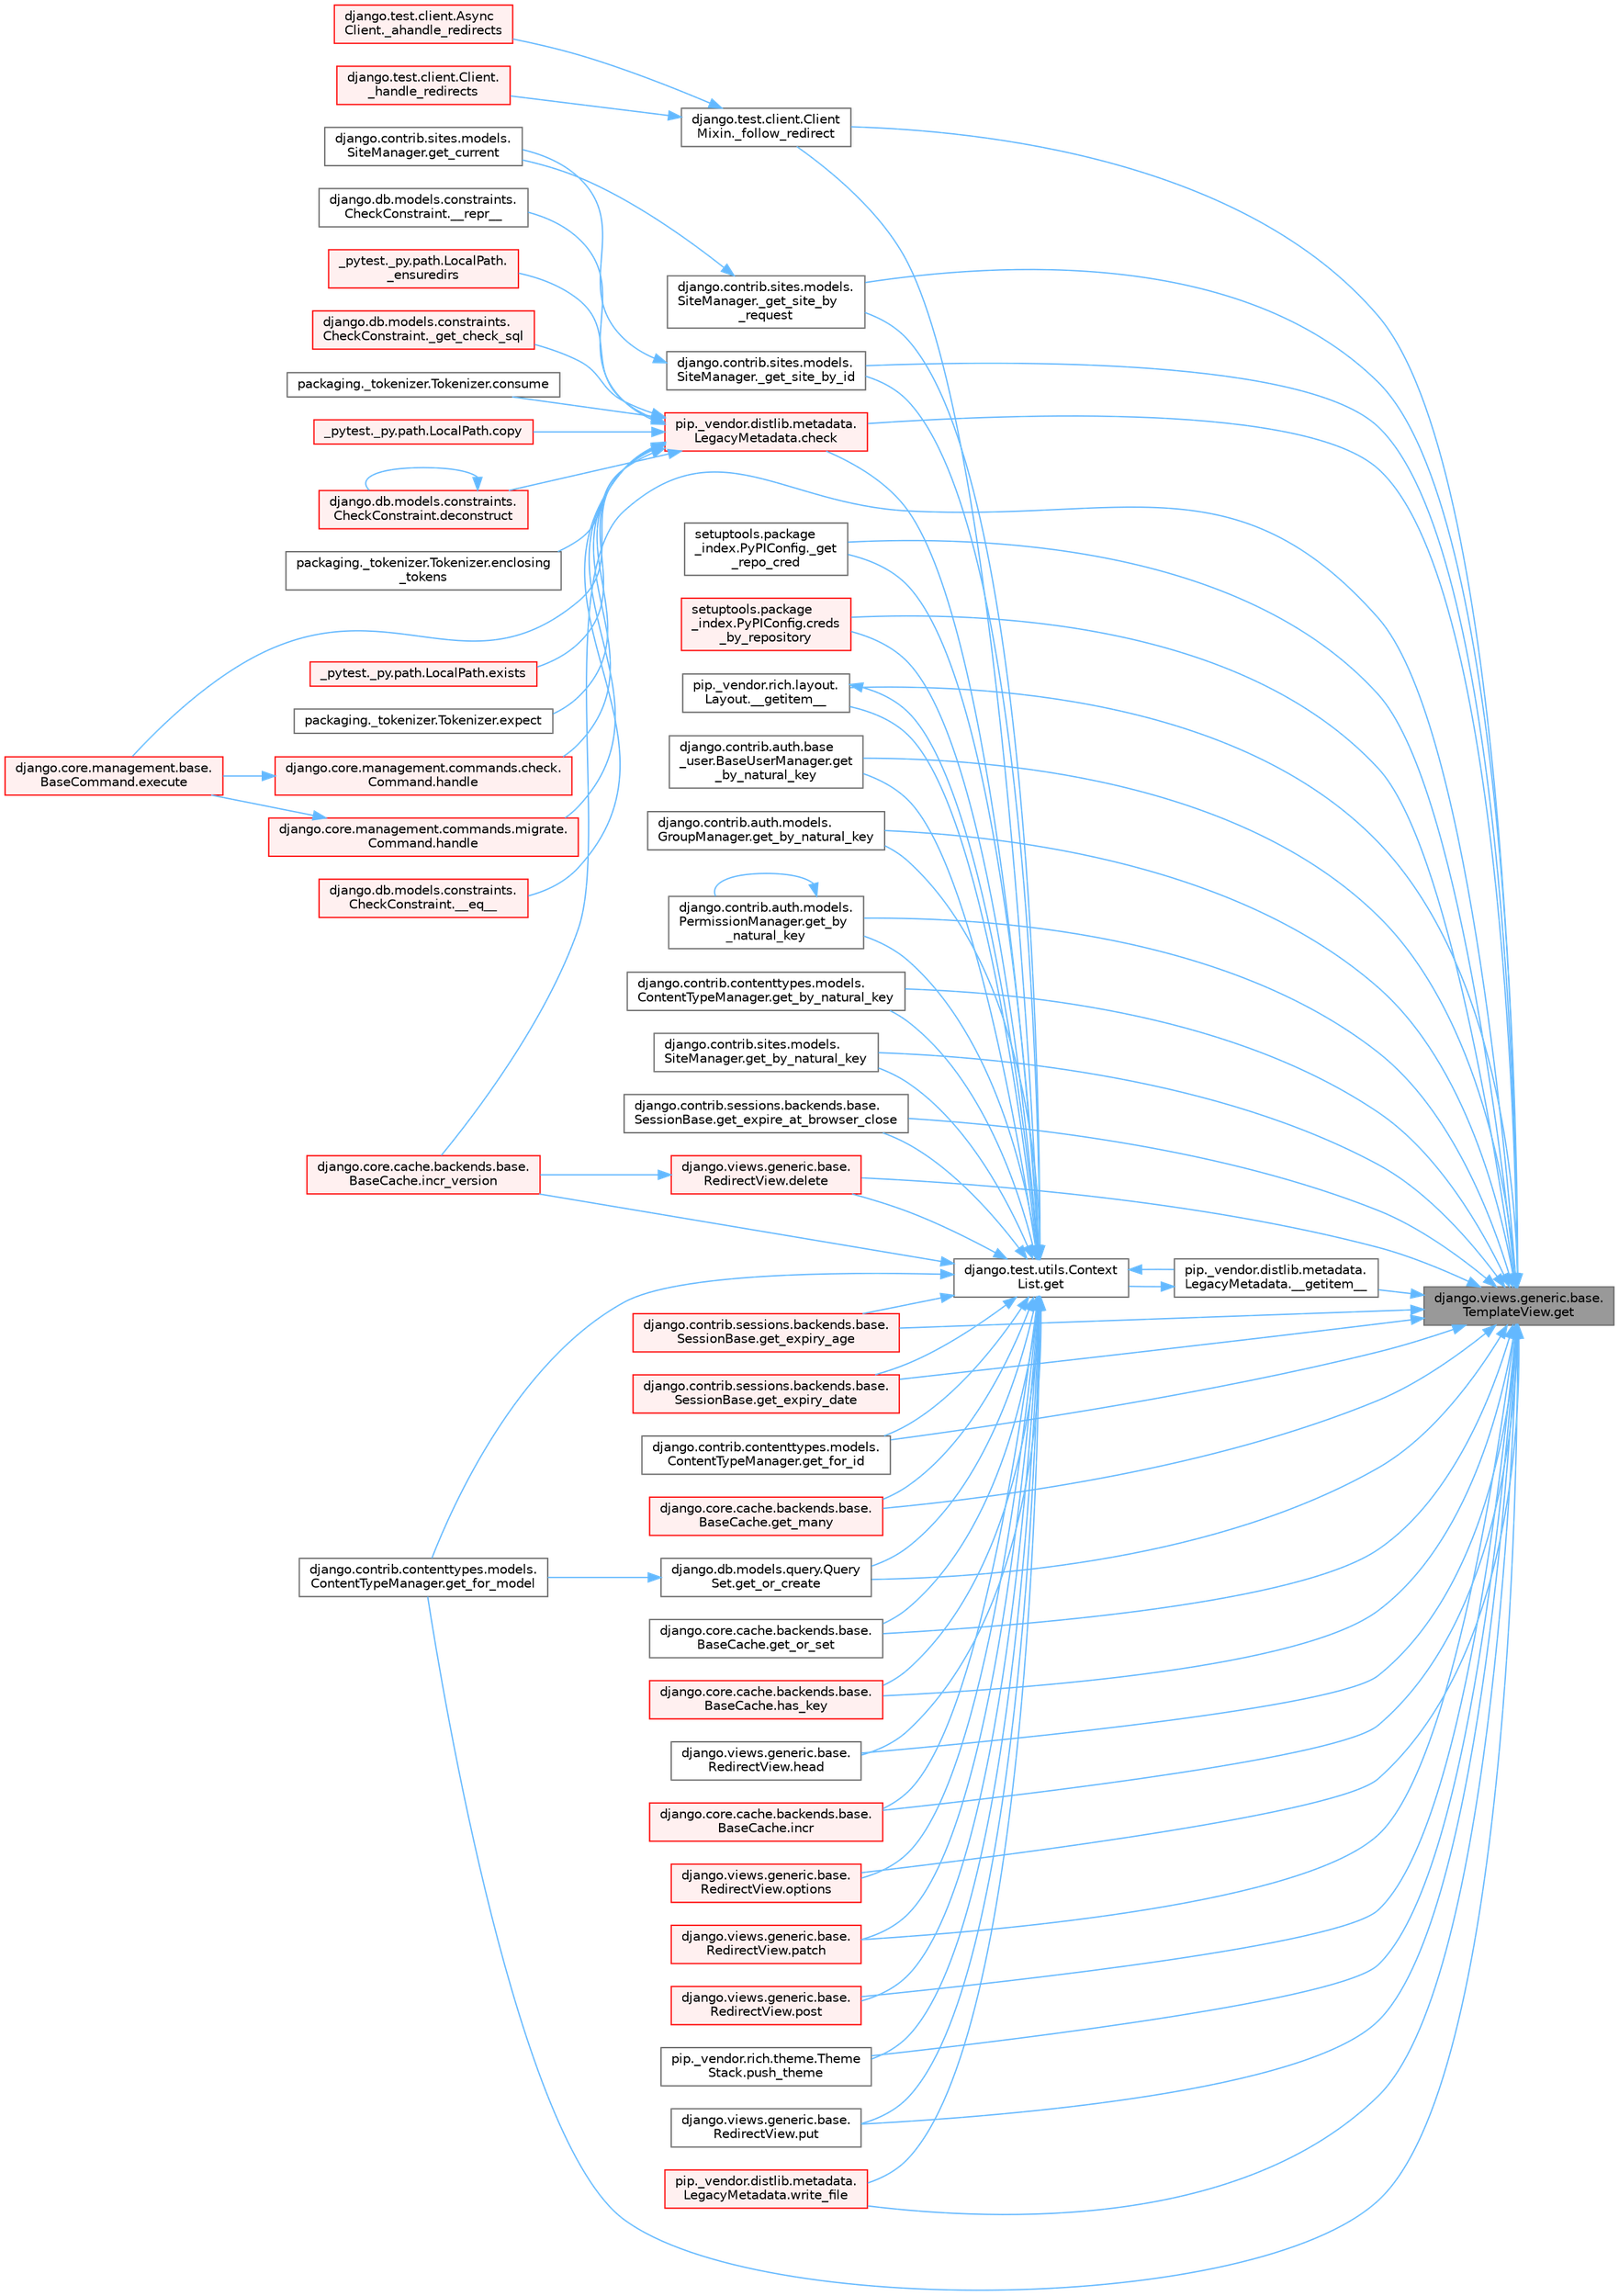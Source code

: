 digraph "django.views.generic.base.TemplateView.get"
{
 // LATEX_PDF_SIZE
  bgcolor="transparent";
  edge [fontname=Helvetica,fontsize=10,labelfontname=Helvetica,labelfontsize=10];
  node [fontname=Helvetica,fontsize=10,shape=box,height=0.2,width=0.4];
  rankdir="RL";
  Node1 [id="Node000001",label="django.views.generic.base.\lTemplateView.get",height=0.2,width=0.4,color="gray40", fillcolor="grey60", style="filled", fontcolor="black",tooltip=" "];
  Node1 -> Node2 [id="edge1_Node000001_Node000002",dir="back",color="steelblue1",style="solid",tooltip=" "];
  Node2 [id="Node000002",label="pip._vendor.distlib.metadata.\lLegacyMetadata.__getitem__",height=0.2,width=0.4,color="grey40", fillcolor="white", style="filled",URL="$classpip_1_1__vendor_1_1distlib_1_1metadata_1_1_legacy_metadata.html#a4bbfa90e12a85ff919edb328c979731c",tooltip=" "];
  Node2 -> Node3 [id="edge2_Node000002_Node000003",dir="back",color="steelblue1",style="solid",tooltip=" "];
  Node3 [id="Node000003",label="django.test.utils.Context\lList.get",height=0.2,width=0.4,color="grey40", fillcolor="white", style="filled",URL="$classdjango_1_1test_1_1utils_1_1_context_list.html#a1797663a8ac92f44dcb9ad281a896842",tooltip=" "];
  Node3 -> Node2 [id="edge3_Node000003_Node000002",dir="back",color="steelblue1",style="solid",tooltip=" "];
  Node3 -> Node4 [id="edge4_Node000003_Node000004",dir="back",color="steelblue1",style="solid",tooltip=" "];
  Node4 [id="Node000004",label="pip._vendor.rich.layout.\lLayout.__getitem__",height=0.2,width=0.4,color="grey40", fillcolor="white", style="filled",URL="$classpip_1_1__vendor_1_1rich_1_1layout_1_1_layout.html#add0ab2d771b738c1d8f491d5fc922238",tooltip=" "];
  Node4 -> Node3 [id="edge5_Node000004_Node000003",dir="back",color="steelblue1",style="solid",tooltip=" "];
  Node3 -> Node5 [id="edge6_Node000003_Node000005",dir="back",color="steelblue1",style="solid",tooltip=" "];
  Node5 [id="Node000005",label="django.test.client.Client\lMixin._follow_redirect",height=0.2,width=0.4,color="grey40", fillcolor="white", style="filled",URL="$classdjango_1_1test_1_1client_1_1_client_mixin.html#a8ef9c674c0e06268a84a19666287c660",tooltip=" "];
  Node5 -> Node6 [id="edge7_Node000005_Node000006",dir="back",color="steelblue1",style="solid",tooltip=" "];
  Node6 [id="Node000006",label="django.test.client.Async\lClient._ahandle_redirects",height=0.2,width=0.4,color="red", fillcolor="#FFF0F0", style="filled",URL="$classdjango_1_1test_1_1client_1_1_async_client.html#a8740fe0dc39e7fe74e515be78449ee76",tooltip=" "];
  Node5 -> Node3169 [id="edge8_Node000005_Node003169",dir="back",color="steelblue1",style="solid",tooltip=" "];
  Node3169 [id="Node003169",label="django.test.client.Client.\l_handle_redirects",height=0.2,width=0.4,color="red", fillcolor="#FFF0F0", style="filled",URL="$classdjango_1_1test_1_1client_1_1_client.html#a234b328f33c374ad181aa49c6515d469",tooltip=" "];
  Node3 -> Node1784 [id="edge9_Node000003_Node001784",dir="back",color="steelblue1",style="solid",tooltip=" "];
  Node1784 [id="Node001784",label="setuptools.package\l_index.PyPIConfig._get\l_repo_cred",height=0.2,width=0.4,color="grey40", fillcolor="white", style="filled",URL="$classsetuptools_1_1package__index_1_1_py_p_i_config.html#ae131b3373b6208486cc5f156eaa7265a",tooltip=" "];
  Node3 -> Node1785 [id="edge10_Node000003_Node001785",dir="back",color="steelblue1",style="solid",tooltip=" "];
  Node1785 [id="Node001785",label="django.contrib.sites.models.\lSiteManager._get_site_by_id",height=0.2,width=0.4,color="grey40", fillcolor="white", style="filled",URL="$classdjango_1_1contrib_1_1sites_1_1models_1_1_site_manager.html#aa2caa86610079c1d43d51ecd4eeffdfd",tooltip=" "];
  Node1785 -> Node1786 [id="edge11_Node001785_Node001786",dir="back",color="steelblue1",style="solid",tooltip=" "];
  Node1786 [id="Node001786",label="django.contrib.sites.models.\lSiteManager.get_current",height=0.2,width=0.4,color="grey40", fillcolor="white", style="filled",URL="$classdjango_1_1contrib_1_1sites_1_1models_1_1_site_manager.html#ac155c05735cdabcfa6cbe4ee00482659",tooltip=" "];
  Node3 -> Node1787 [id="edge12_Node000003_Node001787",dir="back",color="steelblue1",style="solid",tooltip=" "];
  Node1787 [id="Node001787",label="django.contrib.sites.models.\lSiteManager._get_site_by\l_request",height=0.2,width=0.4,color="grey40", fillcolor="white", style="filled",URL="$classdjango_1_1contrib_1_1sites_1_1models_1_1_site_manager.html#afe4ac1f1603e7bc2e95bd348c30e9d81",tooltip=" "];
  Node1787 -> Node1786 [id="edge13_Node001787_Node001786",dir="back",color="steelblue1",style="solid",tooltip=" "];
  Node3 -> Node1788 [id="edge14_Node000003_Node001788",dir="back",color="steelblue1",style="solid",tooltip=" "];
  Node1788 [id="Node001788",label="pip._vendor.distlib.metadata.\lLegacyMetadata.check",height=0.2,width=0.4,color="red", fillcolor="#FFF0F0", style="filled",URL="$classpip_1_1__vendor_1_1distlib_1_1metadata_1_1_legacy_metadata.html#a9f3d75961911af2473c8092d354b3d85",tooltip=" "];
  Node1788 -> Node752 [id="edge15_Node001788_Node000752",dir="back",color="steelblue1",style="solid",tooltip=" "];
  Node752 [id="Node000752",label="django.db.models.constraints.\lCheckConstraint.__eq__",height=0.2,width=0.4,color="red", fillcolor="#FFF0F0", style="filled",URL="$classdjango_1_1db_1_1models_1_1constraints_1_1_check_constraint.html#a55875a553e53009967129f8b8a269475",tooltip=" "];
  Node1788 -> Node753 [id="edge16_Node001788_Node000753",dir="back",color="steelblue1",style="solid",tooltip=" "];
  Node753 [id="Node000753",label="django.db.models.constraints.\lCheckConstraint.__repr__",height=0.2,width=0.4,color="grey40", fillcolor="white", style="filled",URL="$classdjango_1_1db_1_1models_1_1constraints_1_1_check_constraint.html#a5ee1e990e7235f77706fa7da45651b5f",tooltip=" "];
  Node1788 -> Node754 [id="edge17_Node001788_Node000754",dir="back",color="steelblue1",style="solid",tooltip=" "];
  Node754 [id="Node000754",label="_pytest._py.path.LocalPath.\l_ensuredirs",height=0.2,width=0.4,color="red", fillcolor="#FFF0F0", style="filled",URL="$class__pytest_1_1__py_1_1path_1_1_local_path.html#a0fa56f7616aa9008fbda709b5bd46302",tooltip=" "];
  Node1788 -> Node927 [id="edge18_Node001788_Node000927",dir="back",color="steelblue1",style="solid",tooltip=" "];
  Node927 [id="Node000927",label="django.db.models.constraints.\lCheckConstraint._get_check_sql",height=0.2,width=0.4,color="red", fillcolor="#FFF0F0", style="filled",URL="$classdjango_1_1db_1_1models_1_1constraints_1_1_check_constraint.html#ab552e7a1f32342445fc3de884f6602fa",tooltip=" "];
  Node1788 -> Node740 [id="edge19_Node001788_Node000740",dir="back",color="steelblue1",style="solid",tooltip=" "];
  Node740 [id="Node000740",label="packaging._tokenizer.Tokenizer.consume",height=0.2,width=0.4,color="grey40", fillcolor="white", style="filled",URL="$classpackaging_1_1__tokenizer_1_1_tokenizer.html#aff74eaccaae690982aaaba5cb9a4d051",tooltip=" "];
  Node1788 -> Node542 [id="edge20_Node001788_Node000542",dir="back",color="steelblue1",style="solid",tooltip=" "];
  Node542 [id="Node000542",label="_pytest._py.path.LocalPath.copy",height=0.2,width=0.4,color="red", fillcolor="#FFF0F0", style="filled",URL="$class__pytest_1_1__py_1_1path_1_1_local_path.html#a9eeecae0b90a7147e6bf23d6ea8fc6c0",tooltip=" "];
  Node1788 -> Node930 [id="edge21_Node001788_Node000930",dir="back",color="steelblue1",style="solid",tooltip=" "];
  Node930 [id="Node000930",label="django.db.models.constraints.\lCheckConstraint.deconstruct",height=0.2,width=0.4,color="red", fillcolor="#FFF0F0", style="filled",URL="$classdjango_1_1db_1_1models_1_1constraints_1_1_check_constraint.html#ac92574d84d50d54d9cffa5abb756b970",tooltip=" "];
  Node930 -> Node930 [id="edge22_Node000930_Node000930",dir="back",color="steelblue1",style="solid",tooltip=" "];
  Node1788 -> Node781 [id="edge23_Node001788_Node000781",dir="back",color="steelblue1",style="solid",tooltip=" "];
  Node781 [id="Node000781",label="packaging._tokenizer.Tokenizer.enclosing\l_tokens",height=0.2,width=0.4,color="grey40", fillcolor="white", style="filled",URL="$classpackaging_1_1__tokenizer_1_1_tokenizer.html#a27f8cfa7a5ed91e0cba1923b9b18da3d",tooltip=" "];
  Node1788 -> Node931 [id="edge24_Node001788_Node000931",dir="back",color="steelblue1",style="solid",tooltip=" "];
  Node931 [id="Node000931",label="django.core.management.base.\lBaseCommand.execute",height=0.2,width=0.4,color="red", fillcolor="#FFF0F0", style="filled",URL="$classdjango_1_1core_1_1management_1_1base_1_1_base_command.html#a5621c1fb51be6a2deff6777d90c25ee0",tooltip=" "];
  Node1788 -> Node932 [id="edge25_Node001788_Node000932",dir="back",color="steelblue1",style="solid",tooltip=" "];
  Node932 [id="Node000932",label="_pytest._py.path.LocalPath.exists",height=0.2,width=0.4,color="red", fillcolor="#FFF0F0", style="filled",URL="$class__pytest_1_1__py_1_1path_1_1_local_path.html#a3fbaec6b6f93562fa73a23530e92d148",tooltip=" "];
  Node1788 -> Node782 [id="edge26_Node001788_Node000782",dir="back",color="steelblue1",style="solid",tooltip=" "];
  Node782 [id="Node000782",label="packaging._tokenizer.Tokenizer.expect",height=0.2,width=0.4,color="grey40", fillcolor="white", style="filled",URL="$classpackaging_1_1__tokenizer_1_1_tokenizer.html#a151b21b99f387eddd422cd0dcf2064dd",tooltip=" "];
  Node1788 -> Node933 [id="edge27_Node001788_Node000933",dir="back",color="steelblue1",style="solid",tooltip=" "];
  Node933 [id="Node000933",label="django.core.management.commands.check.\lCommand.handle",height=0.2,width=0.4,color="red", fillcolor="#FFF0F0", style="filled",URL="$classdjango_1_1core_1_1management_1_1commands_1_1check_1_1_command.html#a4170f8ebcb94254dfffabf874e7c8a37",tooltip=" "];
  Node933 -> Node931 [id="edge28_Node000933_Node000931",dir="back",color="steelblue1",style="solid",tooltip=" "];
  Node1788 -> Node1063 [id="edge29_Node001788_Node001063",dir="back",color="steelblue1",style="solid",tooltip=" "];
  Node1063 [id="Node001063",label="django.core.management.commands.migrate.\lCommand.handle",height=0.2,width=0.4,color="red", fillcolor="#FFF0F0", style="filled",URL="$classdjango_1_1core_1_1management_1_1commands_1_1migrate_1_1_command.html#a659ec347367471d5c828fc3520ebc0fa",tooltip=" "];
  Node1063 -> Node931 [id="edge30_Node001063_Node000931",dir="back",color="steelblue1",style="solid",tooltip=" "];
  Node3 -> Node1789 [id="edge31_Node000003_Node001789",dir="back",color="steelblue1",style="solid",tooltip=" "];
  Node1789 [id="Node001789",label="setuptools.package\l_index.PyPIConfig.creds\l_by_repository",height=0.2,width=0.4,color="red", fillcolor="#FFF0F0", style="filled",URL="$classsetuptools_1_1package__index_1_1_py_p_i_config.html#a277b3e89479d171582044b5f9eb920a0",tooltip=" "];
  Node3 -> Node1791 [id="edge32_Node000003_Node001791",dir="back",color="steelblue1",style="solid",tooltip=" "];
  Node1791 [id="Node001791",label="django.views.generic.base.\lRedirectView.delete",height=0.2,width=0.4,color="red", fillcolor="#FFF0F0", style="filled",URL="$classdjango_1_1views_1_1generic_1_1base_1_1_redirect_view.html#a7060a2e85ff141d1950dd42e436fb9f1",tooltip=" "];
  Node1791 -> Node504 [id="edge33_Node001791_Node000504",dir="back",color="steelblue1",style="solid",tooltip=" "];
  Node504 [id="Node000504",label="django.core.cache.backends.base.\lBaseCache.incr_version",height=0.2,width=0.4,color="red", fillcolor="#FFF0F0", style="filled",URL="$classdjango_1_1core_1_1cache_1_1backends_1_1base_1_1_base_cache.html#a3ac7d74ffcfca67e2afee86ecf858b34",tooltip=" "];
  Node3 -> Node1792 [id="edge34_Node000003_Node001792",dir="back",color="steelblue1",style="solid",tooltip=" "];
  Node1792 [id="Node001792",label="django.contrib.auth.base\l_user.BaseUserManager.get\l_by_natural_key",height=0.2,width=0.4,color="grey40", fillcolor="white", style="filled",URL="$classdjango_1_1contrib_1_1auth_1_1base__user_1_1_base_user_manager.html#a9e0cf0e3651ecbe163d9f87b076b0bf9",tooltip=" "];
  Node3 -> Node1793 [id="edge35_Node000003_Node001793",dir="back",color="steelblue1",style="solid",tooltip=" "];
  Node1793 [id="Node001793",label="django.contrib.auth.models.\lGroupManager.get_by_natural_key",height=0.2,width=0.4,color="grey40", fillcolor="white", style="filled",URL="$classdjango_1_1contrib_1_1auth_1_1models_1_1_group_manager.html#af57a9a2ac1ef277ef6f1956f9d25293e",tooltip=" "];
  Node3 -> Node1794 [id="edge36_Node000003_Node001794",dir="back",color="steelblue1",style="solid",tooltip=" "];
  Node1794 [id="Node001794",label="django.contrib.auth.models.\lPermissionManager.get_by\l_natural_key",height=0.2,width=0.4,color="grey40", fillcolor="white", style="filled",URL="$classdjango_1_1contrib_1_1auth_1_1models_1_1_permission_manager.html#a27621698d1bd2b3a2d73dbcd84db0cc3",tooltip=" "];
  Node1794 -> Node1794 [id="edge37_Node001794_Node001794",dir="back",color="steelblue1",style="solid",tooltip=" "];
  Node3 -> Node1795 [id="edge38_Node000003_Node001795",dir="back",color="steelblue1",style="solid",tooltip=" "];
  Node1795 [id="Node001795",label="django.contrib.contenttypes.models.\lContentTypeManager.get_by_natural_key",height=0.2,width=0.4,color="grey40", fillcolor="white", style="filled",URL="$classdjango_1_1contrib_1_1contenttypes_1_1models_1_1_content_type_manager.html#aa19a7b03514cc1871e322fd5aeb2ecbe",tooltip=" "];
  Node3 -> Node1796 [id="edge39_Node000003_Node001796",dir="back",color="steelblue1",style="solid",tooltip=" "];
  Node1796 [id="Node001796",label="django.contrib.sites.models.\lSiteManager.get_by_natural_key",height=0.2,width=0.4,color="grey40", fillcolor="white", style="filled",URL="$classdjango_1_1contrib_1_1sites_1_1models_1_1_site_manager.html#aeb05076243fd13bbdb7e1fe18794269c",tooltip=" "];
  Node3 -> Node1797 [id="edge40_Node000003_Node001797",dir="back",color="steelblue1",style="solid",tooltip=" "];
  Node1797 [id="Node001797",label="django.contrib.sessions.backends.base.\lSessionBase.get_expire_at_browser_close",height=0.2,width=0.4,color="grey40", fillcolor="white", style="filled",URL="$classdjango_1_1contrib_1_1sessions_1_1backends_1_1base_1_1_session_base.html#a84c6c4afda960d505a1b2a7d3f97d75f",tooltip=" "];
  Node3 -> Node1798 [id="edge41_Node000003_Node001798",dir="back",color="steelblue1",style="solid",tooltip=" "];
  Node1798 [id="Node001798",label="django.contrib.sessions.backends.base.\lSessionBase.get_expiry_age",height=0.2,width=0.4,color="red", fillcolor="#FFF0F0", style="filled",URL="$classdjango_1_1contrib_1_1sessions_1_1backends_1_1base_1_1_session_base.html#af853871a0f2af33b0fd38d04e9296e01",tooltip=" "];
  Node3 -> Node1799 [id="edge42_Node000003_Node001799",dir="back",color="steelblue1",style="solid",tooltip=" "];
  Node1799 [id="Node001799",label="django.contrib.sessions.backends.base.\lSessionBase.get_expiry_date",height=0.2,width=0.4,color="red", fillcolor="#FFF0F0", style="filled",URL="$classdjango_1_1contrib_1_1sessions_1_1backends_1_1base_1_1_session_base.html#af87a5a48ca86a64f795e97f3529df849",tooltip=" "];
  Node3 -> Node1801 [id="edge43_Node000003_Node001801",dir="back",color="steelblue1",style="solid",tooltip=" "];
  Node1801 [id="Node001801",label="django.contrib.contenttypes.models.\lContentTypeManager.get_for_id",height=0.2,width=0.4,color="grey40", fillcolor="white", style="filled",URL="$classdjango_1_1contrib_1_1contenttypes_1_1models_1_1_content_type_manager.html#a4f41aa06163cf8140d954a9d9ac0e99f",tooltip=" "];
  Node3 -> Node679 [id="edge44_Node000003_Node000679",dir="back",color="steelblue1",style="solid",tooltip=" "];
  Node679 [id="Node000679",label="django.contrib.contenttypes.models.\lContentTypeManager.get_for_model",height=0.2,width=0.4,color="grey40", fillcolor="white", style="filled",URL="$classdjango_1_1contrib_1_1contenttypes_1_1models_1_1_content_type_manager.html#a1b89bc07df6111e44f749d556f96a414",tooltip=" "];
  Node3 -> Node1802 [id="edge45_Node000003_Node001802",dir="back",color="steelblue1",style="solid",tooltip=" "];
  Node1802 [id="Node001802",label="django.core.cache.backends.base.\lBaseCache.get_many",height=0.2,width=0.4,color="red", fillcolor="#FFF0F0", style="filled",URL="$classdjango_1_1core_1_1cache_1_1backends_1_1base_1_1_base_cache.html#a1d156ab9ced75cecfa673cbee3ac9053",tooltip=" "];
  Node3 -> Node678 [id="edge46_Node000003_Node000678",dir="back",color="steelblue1",style="solid",tooltip=" "];
  Node678 [id="Node000678",label="django.db.models.query.Query\lSet.get_or_create",height=0.2,width=0.4,color="grey40", fillcolor="white", style="filled",URL="$classdjango_1_1db_1_1models_1_1query_1_1_query_set.html#a0f727927ec4d1b9f3087b831cc911c59",tooltip=" "];
  Node678 -> Node679 [id="edge47_Node000678_Node000679",dir="back",color="steelblue1",style="solid",tooltip=" "];
  Node3 -> Node694 [id="edge48_Node000003_Node000694",dir="back",color="steelblue1",style="solid",tooltip=" "];
  Node694 [id="Node000694",label="django.core.cache.backends.base.\lBaseCache.get_or_set",height=0.2,width=0.4,color="grey40", fillcolor="white", style="filled",URL="$classdjango_1_1core_1_1cache_1_1backends_1_1base_1_1_base_cache.html#ac478d532b4c2b74987f49ff8291e5343",tooltip=" "];
  Node3 -> Node1804 [id="edge49_Node000003_Node001804",dir="back",color="steelblue1",style="solid",tooltip=" "];
  Node1804 [id="Node001804",label="django.core.cache.backends.base.\lBaseCache.has_key",height=0.2,width=0.4,color="red", fillcolor="#FFF0F0", style="filled",URL="$classdjango_1_1core_1_1cache_1_1backends_1_1base_1_1_base_cache.html#a2d06a56d17661d63648e1ec13ae93d3b",tooltip=" "];
  Node3 -> Node1806 [id="edge50_Node000003_Node001806",dir="back",color="steelblue1",style="solid",tooltip=" "];
  Node1806 [id="Node001806",label="django.views.generic.base.\lRedirectView.head",height=0.2,width=0.4,color="grey40", fillcolor="white", style="filled",URL="$classdjango_1_1views_1_1generic_1_1base_1_1_redirect_view.html#a34f0a0a5fb94f117f4752789a8db216a",tooltip=" "];
  Node3 -> Node731 [id="edge51_Node000003_Node000731",dir="back",color="steelblue1",style="solid",tooltip=" "];
  Node731 [id="Node000731",label="django.core.cache.backends.base.\lBaseCache.incr",height=0.2,width=0.4,color="red", fillcolor="#FFF0F0", style="filled",URL="$classdjango_1_1core_1_1cache_1_1backends_1_1base_1_1_base_cache.html#ab502f06a18e16d3d1495fdf1dca28831",tooltip=" "];
  Node3 -> Node504 [id="edge52_Node000003_Node000504",dir="back",color="steelblue1",style="solid",tooltip=" "];
  Node3 -> Node1807 [id="edge53_Node000003_Node001807",dir="back",color="steelblue1",style="solid",tooltip=" "];
  Node1807 [id="Node001807",label="django.views.generic.base.\lRedirectView.options",height=0.2,width=0.4,color="red", fillcolor="#FFF0F0", style="filled",URL="$classdjango_1_1views_1_1generic_1_1base_1_1_redirect_view.html#a444de156c79647344c987295c47a76e1",tooltip=" "];
  Node3 -> Node1808 [id="edge54_Node000003_Node001808",dir="back",color="steelblue1",style="solid",tooltip=" "];
  Node1808 [id="Node001808",label="django.views.generic.base.\lRedirectView.patch",height=0.2,width=0.4,color="red", fillcolor="#FFF0F0", style="filled",URL="$classdjango_1_1views_1_1generic_1_1base_1_1_redirect_view.html#a1af0176656ad2642a86603a7f2efd6c8",tooltip=" "];
  Node3 -> Node1811 [id="edge55_Node000003_Node001811",dir="back",color="steelblue1",style="solid",tooltip=" "];
  Node1811 [id="Node001811",label="django.views.generic.base.\lRedirectView.post",height=0.2,width=0.4,color="red", fillcolor="#FFF0F0", style="filled",URL="$classdjango_1_1views_1_1generic_1_1base_1_1_redirect_view.html#a20f1374a926b81c739ea2672fbe38552",tooltip=" "];
  Node3 -> Node1812 [id="edge56_Node000003_Node001812",dir="back",color="steelblue1",style="solid",tooltip=" "];
  Node1812 [id="Node001812",label="pip._vendor.rich.theme.Theme\lStack.push_theme",height=0.2,width=0.4,color="grey40", fillcolor="white", style="filled",URL="$classpip_1_1__vendor_1_1rich_1_1theme_1_1_theme_stack.html#a59e2cc731ff921b7ce76aa4aa4eaf948",tooltip=" "];
  Node3 -> Node1813 [id="edge57_Node000003_Node001813",dir="back",color="steelblue1",style="solid",tooltip=" "];
  Node1813 [id="Node001813",label="django.views.generic.base.\lRedirectView.put",height=0.2,width=0.4,color="grey40", fillcolor="white", style="filled",URL="$classdjango_1_1views_1_1generic_1_1base_1_1_redirect_view.html#a898fb37aa8487c3c0ef4f20bd40ed854",tooltip=" "];
  Node3 -> Node1108 [id="edge58_Node000003_Node001108",dir="back",color="steelblue1",style="solid",tooltip=" "];
  Node1108 [id="Node001108",label="pip._vendor.distlib.metadata.\lLegacyMetadata.write_file",height=0.2,width=0.4,color="red", fillcolor="#FFF0F0", style="filled",URL="$classpip_1_1__vendor_1_1distlib_1_1metadata_1_1_legacy_metadata.html#a4b0b012bbb45bf51d369c39eeb3c734f",tooltip=" "];
  Node1 -> Node4 [id="edge59_Node000001_Node000004",dir="back",color="steelblue1",style="solid",tooltip=" "];
  Node1 -> Node5 [id="edge60_Node000001_Node000005",dir="back",color="steelblue1",style="solid",tooltip=" "];
  Node1 -> Node1784 [id="edge61_Node000001_Node001784",dir="back",color="steelblue1",style="solid",tooltip=" "];
  Node1 -> Node1785 [id="edge62_Node000001_Node001785",dir="back",color="steelblue1",style="solid",tooltip=" "];
  Node1 -> Node1787 [id="edge63_Node000001_Node001787",dir="back",color="steelblue1",style="solid",tooltip=" "];
  Node1 -> Node1788 [id="edge64_Node000001_Node001788",dir="back",color="steelblue1",style="solid",tooltip=" "];
  Node1 -> Node1789 [id="edge65_Node000001_Node001789",dir="back",color="steelblue1",style="solid",tooltip=" "];
  Node1 -> Node1791 [id="edge66_Node000001_Node001791",dir="back",color="steelblue1",style="solid",tooltip=" "];
  Node1 -> Node1792 [id="edge67_Node000001_Node001792",dir="back",color="steelblue1",style="solid",tooltip=" "];
  Node1 -> Node1793 [id="edge68_Node000001_Node001793",dir="back",color="steelblue1",style="solid",tooltip=" "];
  Node1 -> Node1794 [id="edge69_Node000001_Node001794",dir="back",color="steelblue1",style="solid",tooltip=" "];
  Node1 -> Node1795 [id="edge70_Node000001_Node001795",dir="back",color="steelblue1",style="solid",tooltip=" "];
  Node1 -> Node1796 [id="edge71_Node000001_Node001796",dir="back",color="steelblue1",style="solid",tooltip=" "];
  Node1 -> Node1797 [id="edge72_Node000001_Node001797",dir="back",color="steelblue1",style="solid",tooltip=" "];
  Node1 -> Node1798 [id="edge73_Node000001_Node001798",dir="back",color="steelblue1",style="solid",tooltip=" "];
  Node1 -> Node1799 [id="edge74_Node000001_Node001799",dir="back",color="steelblue1",style="solid",tooltip=" "];
  Node1 -> Node1801 [id="edge75_Node000001_Node001801",dir="back",color="steelblue1",style="solid",tooltip=" "];
  Node1 -> Node679 [id="edge76_Node000001_Node000679",dir="back",color="steelblue1",style="solid",tooltip=" "];
  Node1 -> Node1802 [id="edge77_Node000001_Node001802",dir="back",color="steelblue1",style="solid",tooltip=" "];
  Node1 -> Node678 [id="edge78_Node000001_Node000678",dir="back",color="steelblue1",style="solid",tooltip=" "];
  Node1 -> Node694 [id="edge79_Node000001_Node000694",dir="back",color="steelblue1",style="solid",tooltip=" "];
  Node1 -> Node1804 [id="edge80_Node000001_Node001804",dir="back",color="steelblue1",style="solid",tooltip=" "];
  Node1 -> Node1806 [id="edge81_Node000001_Node001806",dir="back",color="steelblue1",style="solid",tooltip=" "];
  Node1 -> Node731 [id="edge82_Node000001_Node000731",dir="back",color="steelblue1",style="solid",tooltip=" "];
  Node1 -> Node504 [id="edge83_Node000001_Node000504",dir="back",color="steelblue1",style="solid",tooltip=" "];
  Node1 -> Node1807 [id="edge84_Node000001_Node001807",dir="back",color="steelblue1",style="solid",tooltip=" "];
  Node1 -> Node1808 [id="edge85_Node000001_Node001808",dir="back",color="steelblue1",style="solid",tooltip=" "];
  Node1 -> Node1811 [id="edge86_Node000001_Node001811",dir="back",color="steelblue1",style="solid",tooltip=" "];
  Node1 -> Node1812 [id="edge87_Node000001_Node001812",dir="back",color="steelblue1",style="solid",tooltip=" "];
  Node1 -> Node1813 [id="edge88_Node000001_Node001813",dir="back",color="steelblue1",style="solid",tooltip=" "];
  Node1 -> Node1108 [id="edge89_Node000001_Node001108",dir="back",color="steelblue1",style="solid",tooltip=" "];
}
